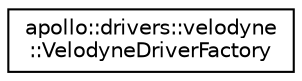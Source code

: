 digraph "Graphical Class Hierarchy"
{
  edge [fontname="Helvetica",fontsize="10",labelfontname="Helvetica",labelfontsize="10"];
  node [fontname="Helvetica",fontsize="10",shape=record];
  rankdir="LR";
  Node0 [label="apollo::drivers::velodyne\l::VelodyneDriverFactory",height=0.2,width=0.4,color="black", fillcolor="white", style="filled",URL="$classapollo_1_1drivers_1_1velodyne_1_1VelodyneDriverFactory.html"];
}

